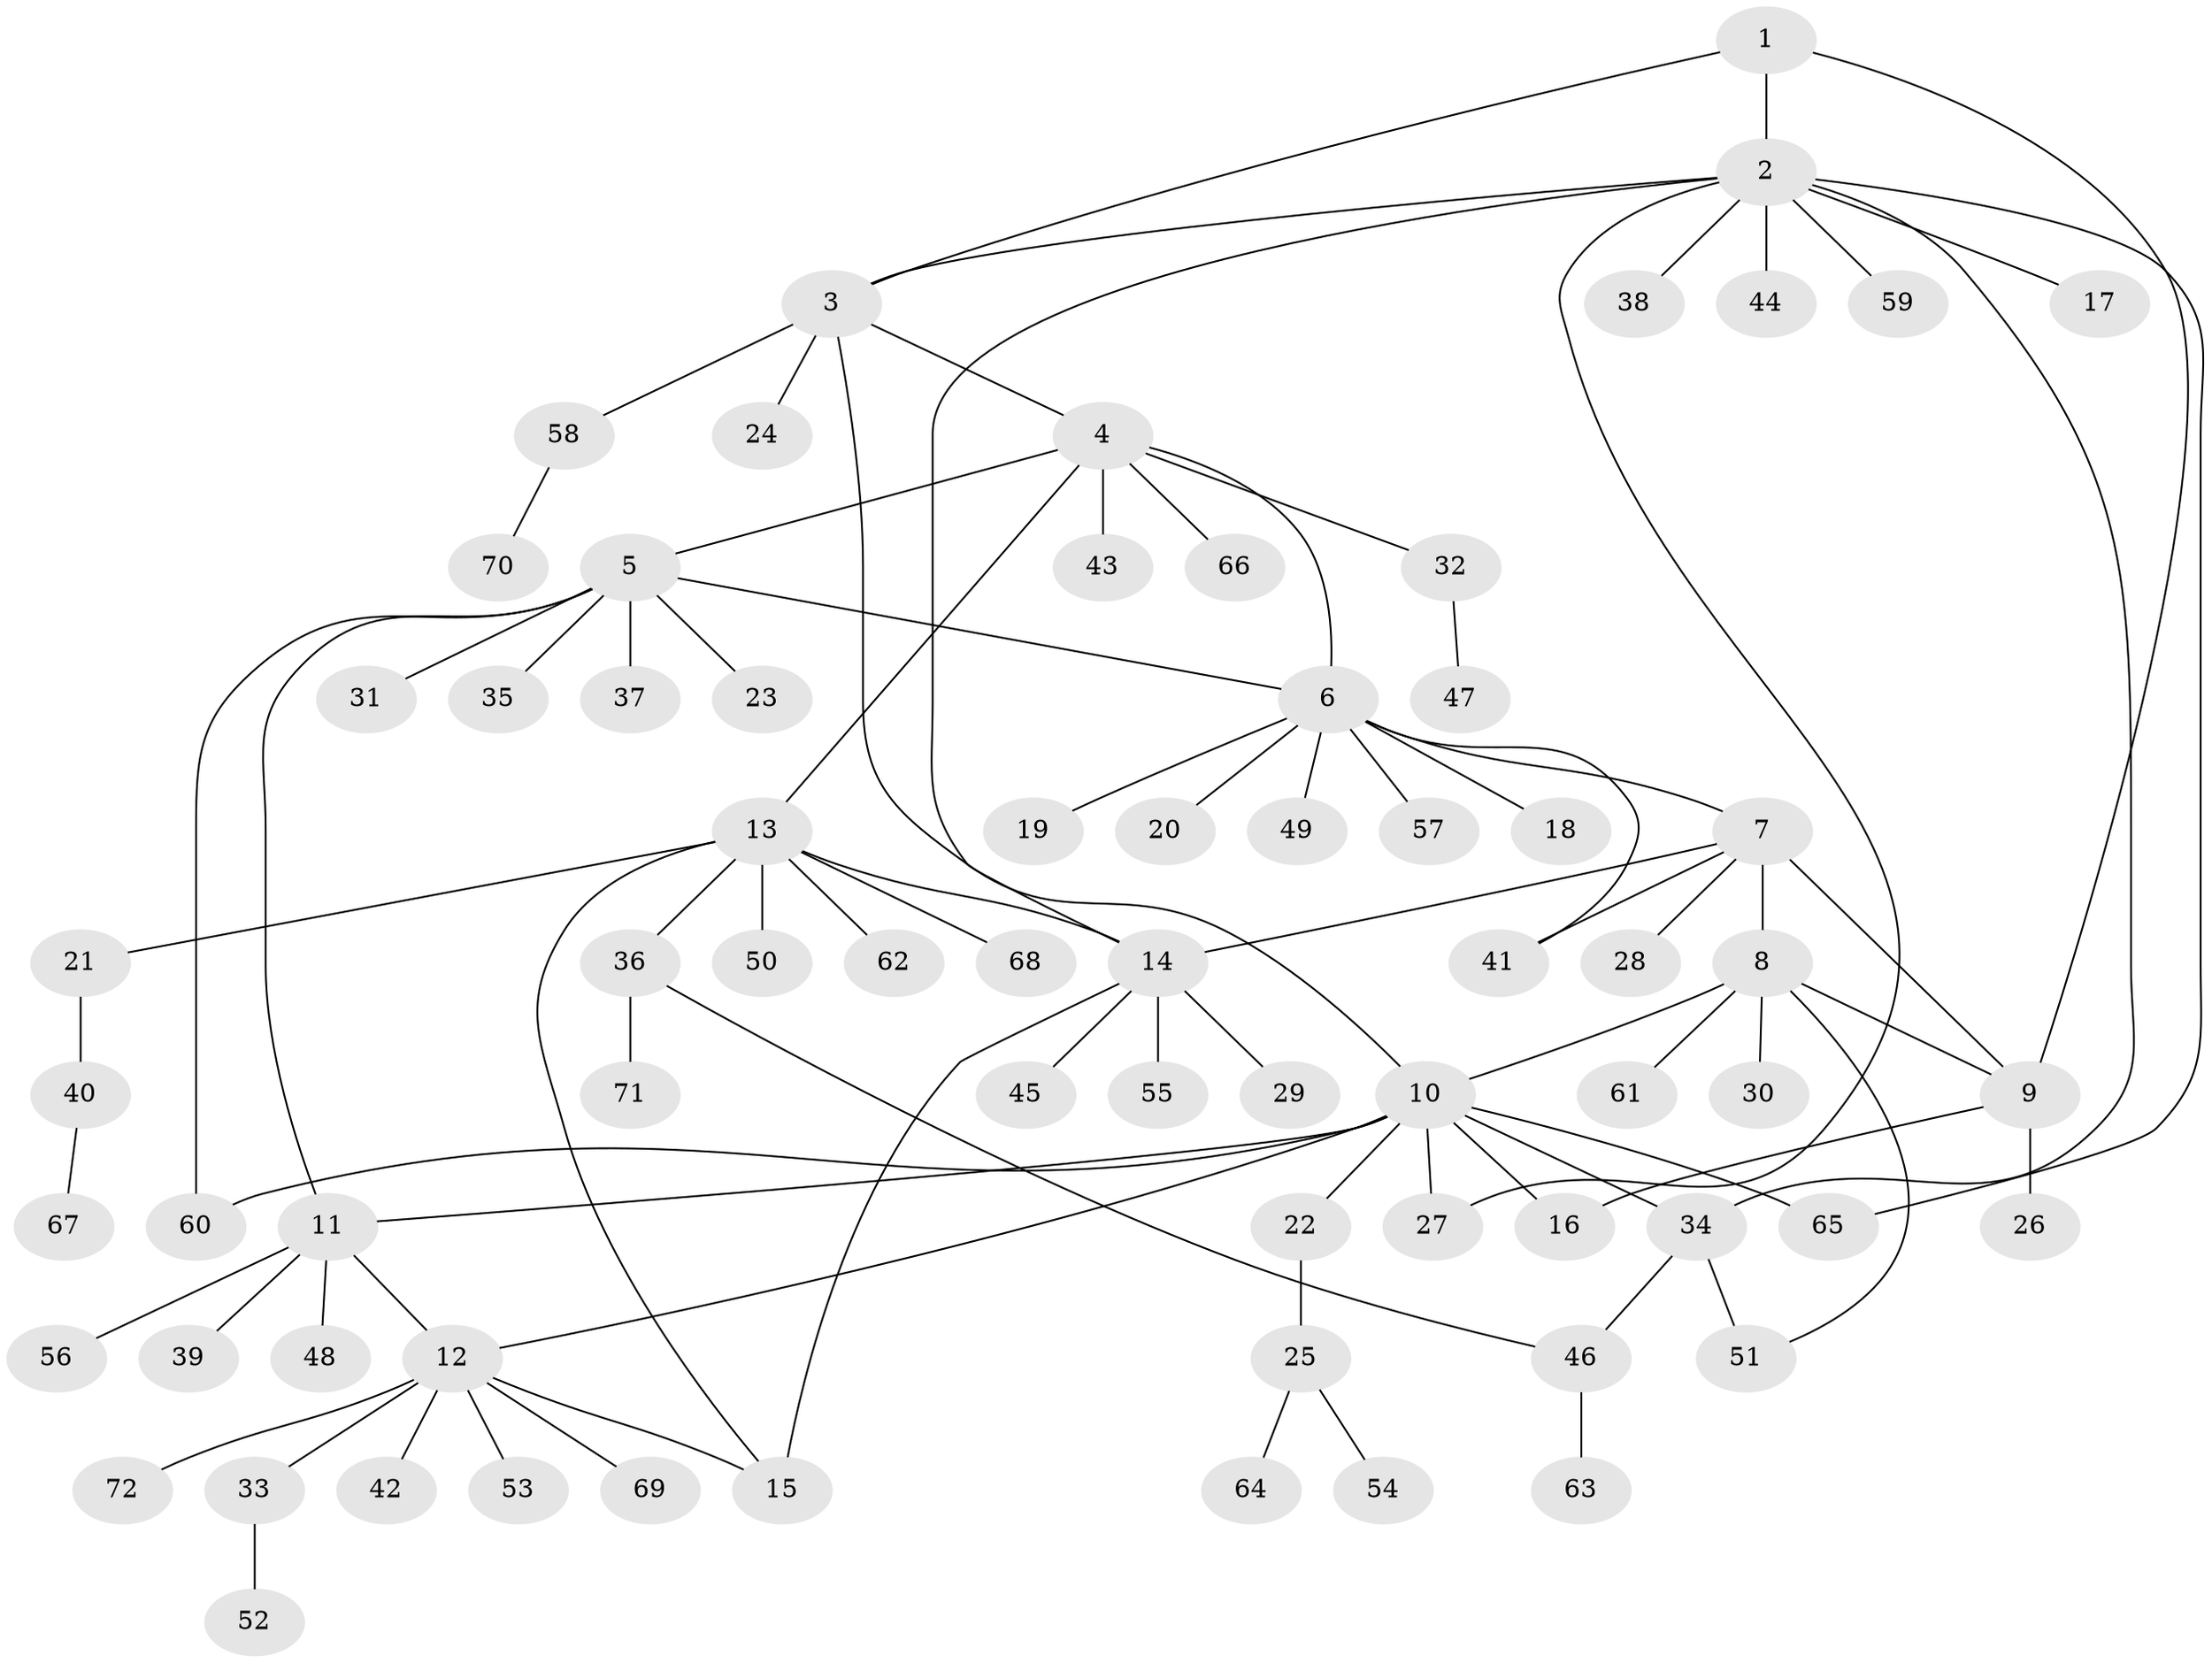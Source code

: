 // coarse degree distribution, {6: 0.05454545454545454, 11: 0.01818181818181818, 7: 0.05454545454545454, 5: 0.03636363636363636, 13: 0.01818181818181818, 12: 0.01818181818181818, 1: 0.6363636363636364, 2: 0.16363636363636364}
// Generated by graph-tools (version 1.1) at 2025/24/03/03/25 07:24:16]
// undirected, 72 vertices, 90 edges
graph export_dot {
graph [start="1"]
  node [color=gray90,style=filled];
  1;
  2;
  3;
  4;
  5;
  6;
  7;
  8;
  9;
  10;
  11;
  12;
  13;
  14;
  15;
  16;
  17;
  18;
  19;
  20;
  21;
  22;
  23;
  24;
  25;
  26;
  27;
  28;
  29;
  30;
  31;
  32;
  33;
  34;
  35;
  36;
  37;
  38;
  39;
  40;
  41;
  42;
  43;
  44;
  45;
  46;
  47;
  48;
  49;
  50;
  51;
  52;
  53;
  54;
  55;
  56;
  57;
  58;
  59;
  60;
  61;
  62;
  63;
  64;
  65;
  66;
  67;
  68;
  69;
  70;
  71;
  72;
  1 -- 2;
  1 -- 3;
  1 -- 9;
  2 -- 3;
  2 -- 14;
  2 -- 17;
  2 -- 27;
  2 -- 34;
  2 -- 38;
  2 -- 44;
  2 -- 59;
  2 -- 65;
  3 -- 4;
  3 -- 10;
  3 -- 24;
  3 -- 58;
  4 -- 5;
  4 -- 6;
  4 -- 13;
  4 -- 32;
  4 -- 43;
  4 -- 66;
  5 -- 6;
  5 -- 11;
  5 -- 23;
  5 -- 31;
  5 -- 35;
  5 -- 37;
  5 -- 60;
  6 -- 7;
  6 -- 18;
  6 -- 19;
  6 -- 20;
  6 -- 41;
  6 -- 49;
  6 -- 57;
  7 -- 8;
  7 -- 9;
  7 -- 14;
  7 -- 28;
  7 -- 41;
  8 -- 9;
  8 -- 10;
  8 -- 30;
  8 -- 51;
  8 -- 61;
  9 -- 16;
  9 -- 26;
  10 -- 11;
  10 -- 12;
  10 -- 16;
  10 -- 22;
  10 -- 27;
  10 -- 34;
  10 -- 60;
  10 -- 65;
  11 -- 12;
  11 -- 39;
  11 -- 48;
  11 -- 56;
  12 -- 15;
  12 -- 33;
  12 -- 42;
  12 -- 53;
  12 -- 69;
  12 -- 72;
  13 -- 14;
  13 -- 15;
  13 -- 21;
  13 -- 36;
  13 -- 50;
  13 -- 62;
  13 -- 68;
  14 -- 15;
  14 -- 29;
  14 -- 45;
  14 -- 55;
  21 -- 40;
  22 -- 25;
  25 -- 54;
  25 -- 64;
  32 -- 47;
  33 -- 52;
  34 -- 46;
  34 -- 51;
  36 -- 46;
  36 -- 71;
  40 -- 67;
  46 -- 63;
  58 -- 70;
}
